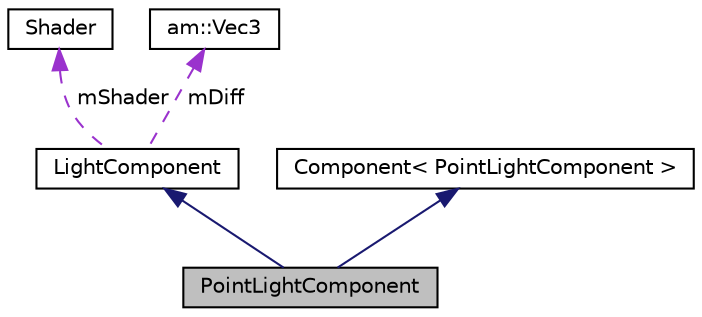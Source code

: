 digraph "PointLightComponent"
{
  edge [fontname="Helvetica",fontsize="10",labelfontname="Helvetica",labelfontsize="10"];
  node [fontname="Helvetica",fontsize="10",shape=record];
  Node3 [label="PointLightComponent",height=0.2,width=0.4,color="black", fillcolor="grey75", style="filled", fontcolor="black"];
  Node4 -> Node3 [dir="back",color="midnightblue",fontsize="10",style="solid",fontname="Helvetica"];
  Node4 [label="LightComponent",height=0.2,width=0.4,color="black", fillcolor="white", style="filled",URL="$struct_light_component.html"];
  Node5 -> Node4 [dir="back",color="darkorchid3",fontsize="10",style="dashed",label=" mShader" ,fontname="Helvetica"];
  Node5 [label="Shader",height=0.2,width=0.4,color="black", fillcolor="white", style="filled",URL="$class_shader.html"];
  Node6 -> Node4 [dir="back",color="darkorchid3",fontsize="10",style="dashed",label=" mDiff" ,fontname="Helvetica"];
  Node6 [label="am::Vec3",height=0.2,width=0.4,color="black", fillcolor="white", style="filled",URL="$structam_1_1_vec3.html"];
  Node7 -> Node3 [dir="back",color="midnightblue",fontsize="10",style="solid",fontname="Helvetica"];
  Node7 [label="Component\< PointLightComponent \>",height=0.2,width=0.4,color="black", fillcolor="white", style="filled",URL="$struct_component.html"];
}
